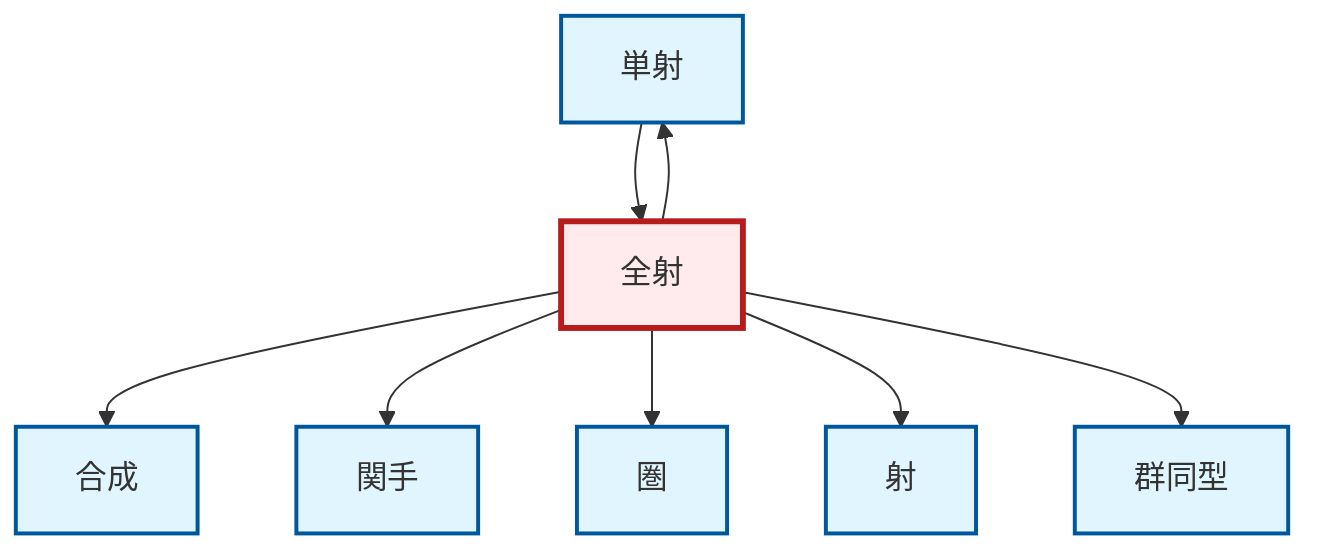 graph TD
    classDef definition fill:#e1f5fe,stroke:#01579b,stroke-width:2px
    classDef theorem fill:#f3e5f5,stroke:#4a148c,stroke-width:2px
    classDef axiom fill:#fff3e0,stroke:#e65100,stroke-width:2px
    classDef example fill:#e8f5e9,stroke:#1b5e20,stroke-width:2px
    classDef current fill:#ffebee,stroke:#b71c1c,stroke-width:3px
    def-monomorphism["単射"]:::definition
    def-composition["合成"]:::definition
    def-morphism["射"]:::definition
    def-functor["関手"]:::definition
    def-category["圏"]:::definition
    def-isomorphism["群同型"]:::definition
    def-epimorphism["全射"]:::definition
    def-monomorphism --> def-epimorphism
    def-epimorphism --> def-composition
    def-epimorphism --> def-functor
    def-epimorphism --> def-category
    def-epimorphism --> def-monomorphism
    def-epimorphism --> def-morphism
    def-epimorphism --> def-isomorphism
    class def-epimorphism current